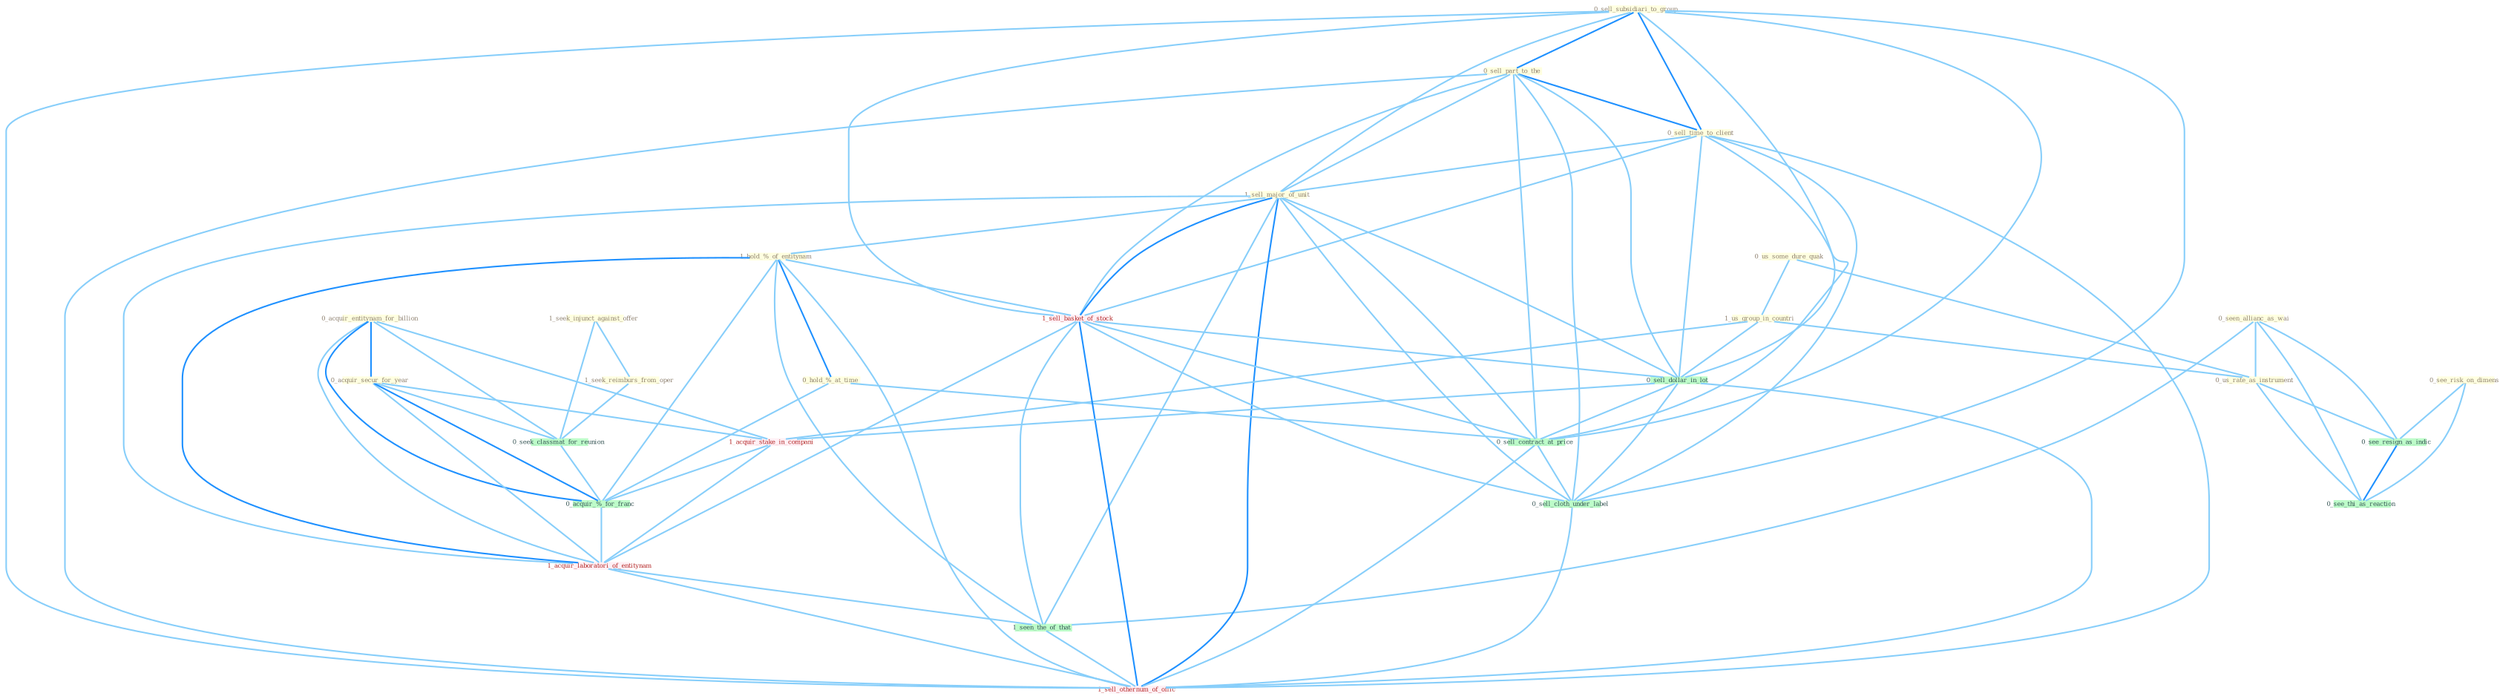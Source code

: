 Graph G{ 
    node
    [shape=polygon,style=filled,width=.5,height=.06,color="#BDFCC9",fixedsize=true,fontsize=4,
    fontcolor="#2f4f4f"];
    {node
    [color="#ffffe0", fontcolor="#8b7d6b"] "0_acquir_entitynam_for_billion " "1_seek_injunct_against_offer " "0_seen_allianc_as_wai " "1_seek_reimburs_from_oper " "0_sell_subsidiari_to_group " "0_sell_part_to_the " "0_sell_time_to_client " "1_sell_major_of_unit " "0_see_risk_on_dimens " "0_acquir_secur_for_year " "0_us_some_dure_quak " "1_us_group_in_countri " "0_us_rate_as_instrument " "1_hold_%_of_entitynam " "0_hold_%_at_time "}
{node [color="#fff0f5", fontcolor="#b22222"] "1_sell_basket_of_stock " "1_acquir_stake_in_compani " "1_acquir_laboratori_of_entitynam " "1_sell_othernum_of_offic "}
edge [color="#B0E2FF"];

	"0_acquir_entitynam_for_billion " -- "0_acquir_secur_for_year " [w="2", color="#1e90ff" , len=0.8];
	"0_acquir_entitynam_for_billion " -- "0_seek_classmat_for_reunion " [w="1", color="#87cefa" ];
	"0_acquir_entitynam_for_billion " -- "1_acquir_stake_in_compani " [w="1", color="#87cefa" ];
	"0_acquir_entitynam_for_billion " -- "0_acquir_%_for_franc " [w="2", color="#1e90ff" , len=0.8];
	"0_acquir_entitynam_for_billion " -- "1_acquir_laboratori_of_entitynam " [w="1", color="#87cefa" ];
	"1_seek_injunct_against_offer " -- "1_seek_reimburs_from_oper " [w="1", color="#87cefa" ];
	"1_seek_injunct_against_offer " -- "0_seek_classmat_for_reunion " [w="1", color="#87cefa" ];
	"0_seen_allianc_as_wai " -- "0_us_rate_as_instrument " [w="1", color="#87cefa" ];
	"0_seen_allianc_as_wai " -- "0_see_resign_as_indic " [w="1", color="#87cefa" ];
	"0_seen_allianc_as_wai " -- "1_seen_the_of_that " [w="1", color="#87cefa" ];
	"0_seen_allianc_as_wai " -- "0_see_thi_as_reaction " [w="1", color="#87cefa" ];
	"1_seek_reimburs_from_oper " -- "0_seek_classmat_for_reunion " [w="1", color="#87cefa" ];
	"0_sell_subsidiari_to_group " -- "0_sell_part_to_the " [w="2", color="#1e90ff" , len=0.8];
	"0_sell_subsidiari_to_group " -- "0_sell_time_to_client " [w="2", color="#1e90ff" , len=0.8];
	"0_sell_subsidiari_to_group " -- "1_sell_major_of_unit " [w="1", color="#87cefa" ];
	"0_sell_subsidiari_to_group " -- "1_sell_basket_of_stock " [w="1", color="#87cefa" ];
	"0_sell_subsidiari_to_group " -- "0_sell_dollar_in_lot " [w="1", color="#87cefa" ];
	"0_sell_subsidiari_to_group " -- "0_sell_contract_at_price " [w="1", color="#87cefa" ];
	"0_sell_subsidiari_to_group " -- "0_sell_cloth_under_label " [w="1", color="#87cefa" ];
	"0_sell_subsidiari_to_group " -- "1_sell_othernum_of_offic " [w="1", color="#87cefa" ];
	"0_sell_part_to_the " -- "0_sell_time_to_client " [w="2", color="#1e90ff" , len=0.8];
	"0_sell_part_to_the " -- "1_sell_major_of_unit " [w="1", color="#87cefa" ];
	"0_sell_part_to_the " -- "1_sell_basket_of_stock " [w="1", color="#87cefa" ];
	"0_sell_part_to_the " -- "0_sell_dollar_in_lot " [w="1", color="#87cefa" ];
	"0_sell_part_to_the " -- "0_sell_contract_at_price " [w="1", color="#87cefa" ];
	"0_sell_part_to_the " -- "0_sell_cloth_under_label " [w="1", color="#87cefa" ];
	"0_sell_part_to_the " -- "1_sell_othernum_of_offic " [w="1", color="#87cefa" ];
	"0_sell_time_to_client " -- "1_sell_major_of_unit " [w="1", color="#87cefa" ];
	"0_sell_time_to_client " -- "1_sell_basket_of_stock " [w="1", color="#87cefa" ];
	"0_sell_time_to_client " -- "0_sell_dollar_in_lot " [w="1", color="#87cefa" ];
	"0_sell_time_to_client " -- "0_sell_contract_at_price " [w="1", color="#87cefa" ];
	"0_sell_time_to_client " -- "0_sell_cloth_under_label " [w="1", color="#87cefa" ];
	"0_sell_time_to_client " -- "1_sell_othernum_of_offic " [w="1", color="#87cefa" ];
	"1_sell_major_of_unit " -- "1_hold_%_of_entitynam " [w="1", color="#87cefa" ];
	"1_sell_major_of_unit " -- "1_sell_basket_of_stock " [w="2", color="#1e90ff" , len=0.8];
	"1_sell_major_of_unit " -- "0_sell_dollar_in_lot " [w="1", color="#87cefa" ];
	"1_sell_major_of_unit " -- "0_sell_contract_at_price " [w="1", color="#87cefa" ];
	"1_sell_major_of_unit " -- "1_acquir_laboratori_of_entitynam " [w="1", color="#87cefa" ];
	"1_sell_major_of_unit " -- "0_sell_cloth_under_label " [w="1", color="#87cefa" ];
	"1_sell_major_of_unit " -- "1_seen_the_of_that " [w="1", color="#87cefa" ];
	"1_sell_major_of_unit " -- "1_sell_othernum_of_offic " [w="2", color="#1e90ff" , len=0.8];
	"0_see_risk_on_dimens " -- "0_see_resign_as_indic " [w="1", color="#87cefa" ];
	"0_see_risk_on_dimens " -- "0_see_thi_as_reaction " [w="1", color="#87cefa" ];
	"0_acquir_secur_for_year " -- "0_seek_classmat_for_reunion " [w="1", color="#87cefa" ];
	"0_acquir_secur_for_year " -- "1_acquir_stake_in_compani " [w="1", color="#87cefa" ];
	"0_acquir_secur_for_year " -- "0_acquir_%_for_franc " [w="2", color="#1e90ff" , len=0.8];
	"0_acquir_secur_for_year " -- "1_acquir_laboratori_of_entitynam " [w="1", color="#87cefa" ];
	"0_us_some_dure_quak " -- "1_us_group_in_countri " [w="1", color="#87cefa" ];
	"0_us_some_dure_quak " -- "0_us_rate_as_instrument " [w="1", color="#87cefa" ];
	"1_us_group_in_countri " -- "0_us_rate_as_instrument " [w="1", color="#87cefa" ];
	"1_us_group_in_countri " -- "0_sell_dollar_in_lot " [w="1", color="#87cefa" ];
	"1_us_group_in_countri " -- "1_acquir_stake_in_compani " [w="1", color="#87cefa" ];
	"0_us_rate_as_instrument " -- "0_see_resign_as_indic " [w="1", color="#87cefa" ];
	"0_us_rate_as_instrument " -- "0_see_thi_as_reaction " [w="1", color="#87cefa" ];
	"1_hold_%_of_entitynam " -- "0_hold_%_at_time " [w="2", color="#1e90ff" , len=0.8];
	"1_hold_%_of_entitynam " -- "1_sell_basket_of_stock " [w="1", color="#87cefa" ];
	"1_hold_%_of_entitynam " -- "0_acquir_%_for_franc " [w="1", color="#87cefa" ];
	"1_hold_%_of_entitynam " -- "1_acquir_laboratori_of_entitynam " [w="2", color="#1e90ff" , len=0.8];
	"1_hold_%_of_entitynam " -- "1_seen_the_of_that " [w="1", color="#87cefa" ];
	"1_hold_%_of_entitynam " -- "1_sell_othernum_of_offic " [w="1", color="#87cefa" ];
	"0_hold_%_at_time " -- "0_acquir_%_for_franc " [w="1", color="#87cefa" ];
	"0_hold_%_at_time " -- "0_sell_contract_at_price " [w="1", color="#87cefa" ];
	"0_seek_classmat_for_reunion " -- "0_acquir_%_for_franc " [w="1", color="#87cefa" ];
	"1_sell_basket_of_stock " -- "0_sell_dollar_in_lot " [w="1", color="#87cefa" ];
	"1_sell_basket_of_stock " -- "0_sell_contract_at_price " [w="1", color="#87cefa" ];
	"1_sell_basket_of_stock " -- "1_acquir_laboratori_of_entitynam " [w="1", color="#87cefa" ];
	"1_sell_basket_of_stock " -- "0_sell_cloth_under_label " [w="1", color="#87cefa" ];
	"1_sell_basket_of_stock " -- "1_seen_the_of_that " [w="1", color="#87cefa" ];
	"1_sell_basket_of_stock " -- "1_sell_othernum_of_offic " [w="2", color="#1e90ff" , len=0.8];
	"0_sell_dollar_in_lot " -- "1_acquir_stake_in_compani " [w="1", color="#87cefa" ];
	"0_sell_dollar_in_lot " -- "0_sell_contract_at_price " [w="1", color="#87cefa" ];
	"0_sell_dollar_in_lot " -- "0_sell_cloth_under_label " [w="1", color="#87cefa" ];
	"0_sell_dollar_in_lot " -- "1_sell_othernum_of_offic " [w="1", color="#87cefa" ];
	"0_see_resign_as_indic " -- "0_see_thi_as_reaction " [w="2", color="#1e90ff" , len=0.8];
	"1_acquir_stake_in_compani " -- "0_acquir_%_for_franc " [w="1", color="#87cefa" ];
	"1_acquir_stake_in_compani " -- "1_acquir_laboratori_of_entitynam " [w="1", color="#87cefa" ];
	"0_acquir_%_for_franc " -- "1_acquir_laboratori_of_entitynam " [w="1", color="#87cefa" ];
	"0_sell_contract_at_price " -- "0_sell_cloth_under_label " [w="1", color="#87cefa" ];
	"0_sell_contract_at_price " -- "1_sell_othernum_of_offic " [w="1", color="#87cefa" ];
	"1_acquir_laboratori_of_entitynam " -- "1_seen_the_of_that " [w="1", color="#87cefa" ];
	"1_acquir_laboratori_of_entitynam " -- "1_sell_othernum_of_offic " [w="1", color="#87cefa" ];
	"0_sell_cloth_under_label " -- "1_sell_othernum_of_offic " [w="1", color="#87cefa" ];
	"1_seen_the_of_that " -- "1_sell_othernum_of_offic " [w="1", color="#87cefa" ];
}